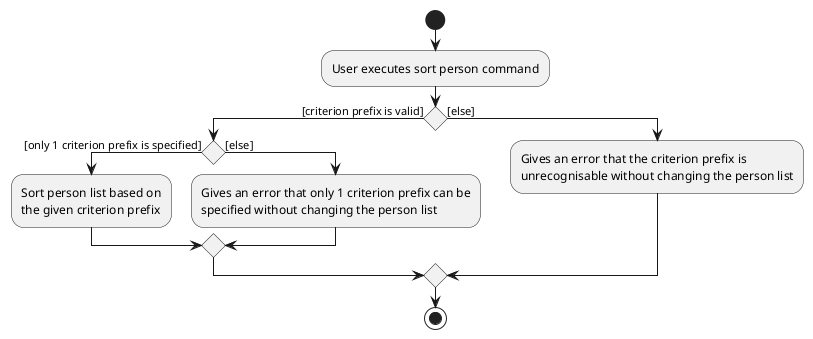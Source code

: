 @startuml
start
:User executes sort person command;

'Since the beta syntax does not support placing the condition outside the
'diamond we place it as the true branch instead.

if () then ([criterion prefix is valid])
    if() then ([only 1 criterion prefix is specified])
    :Sort person list based on
    the given criterion prefix;
    else ([else])
    :Gives an error that only 1 criterion prefix can be
    specified without changing the person list;
    endif
else ([else])
    :Gives an error that the criterion prefix is
    unrecognisable without changing the person list;
endif
stop
@enduml
